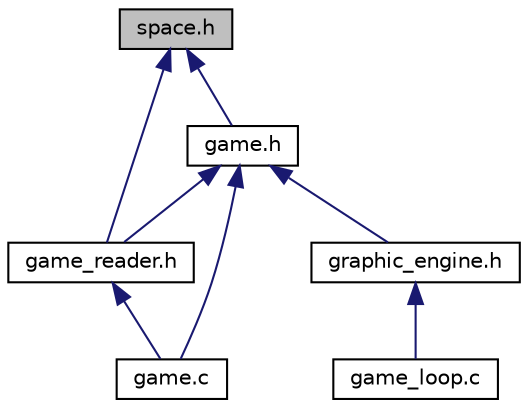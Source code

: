 digraph "space.h"
{
  edge [fontname="Helvetica",fontsize="10",labelfontname="Helvetica",labelfontsize="10"];
  node [fontname="Helvetica",fontsize="10",shape=record];
  Node7 [label="space.h",height=0.2,width=0.4,color="black", fillcolor="grey75", style="filled", fontcolor="black"];
  Node7 -> Node8 [dir="back",color="midnightblue",fontsize="10",style="solid",fontname="Helvetica"];
  Node8 [label="game_reader.h",height=0.2,width=0.4,color="black", fillcolor="white", style="filled",URL="$game__reader_8h_source.html"];
  Node8 -> Node9 [dir="back",color="midnightblue",fontsize="10",style="solid",fontname="Helvetica"];
  Node9 [label="game.c",height=0.2,width=0.4,color="black", fillcolor="white", style="filled",URL="$game_8c.html",tooltip="It implements the game interface and all the associated callbacks for each command. "];
  Node7 -> Node10 [dir="back",color="midnightblue",fontsize="10",style="solid",fontname="Helvetica"];
  Node10 [label="game.h",height=0.2,width=0.4,color="black", fillcolor="white", style="filled",URL="$game_8h.html",tooltip="It defines the game interface for each command. "];
  Node10 -> Node8 [dir="back",color="midnightblue",fontsize="10",style="solid",fontname="Helvetica"];
  Node10 -> Node9 [dir="back",color="midnightblue",fontsize="10",style="solid",fontname="Helvetica"];
  Node10 -> Node11 [dir="back",color="midnightblue",fontsize="10",style="solid",fontname="Helvetica"];
  Node11 [label="graphic_engine.h",height=0.2,width=0.4,color="black", fillcolor="white", style="filled",URL="$graphic__engine_8h.html",tooltip="It defines a textual graphic engine. "];
  Node11 -> Node12 [dir="back",color="midnightblue",fontsize="10",style="solid",fontname="Helvetica"];
  Node12 [label="game_loop.c",height=0.2,width=0.4,color="black", fillcolor="white", style="filled",URL="$game__loop_8c.html",tooltip="It defines the game loop. "];
}

